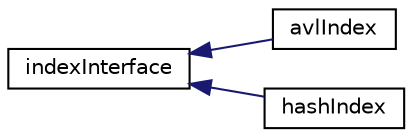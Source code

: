 digraph "Graphical Class Hierarchy"
{
  edge [fontname="Helvetica",fontsize="10",labelfontname="Helvetica",labelfontsize="10"];
  node [fontname="Helvetica",fontsize="10",shape=record];
  rankdir="LR";
  Node1 [label="indexInterface",height=0.2,width=0.4,color="black", fillcolor="white", style="filled",URL="$classindex_interface.html",tooltip="The indexInterface class : this is a pure abstract class that influences the avl/hash index files Eac..."];
  Node1 -> Node2 [dir="back",color="midnightblue",fontsize="10",style="solid",fontname="Helvetica"];
  Node2 [label="avlIndex",height=0.2,width=0.4,color="black", fillcolor="white", style="filled",URL="$classavl_index.html",tooltip="The avlIndex class : this class uses all the methods from indexInterface and uses AVLtree implementat..."];
  Node1 -> Node3 [dir="back",color="midnightblue",fontsize="10",style="solid",fontname="Helvetica"];
  Node3 [label="hashIndex",height=0.2,width=0.4,color="black", fillcolor="white", style="filled",URL="$classhash_index.html",tooltip="The hashIndex class : this class uses all the methods from indexInterface and uses Hash_Map implement..."];
}
